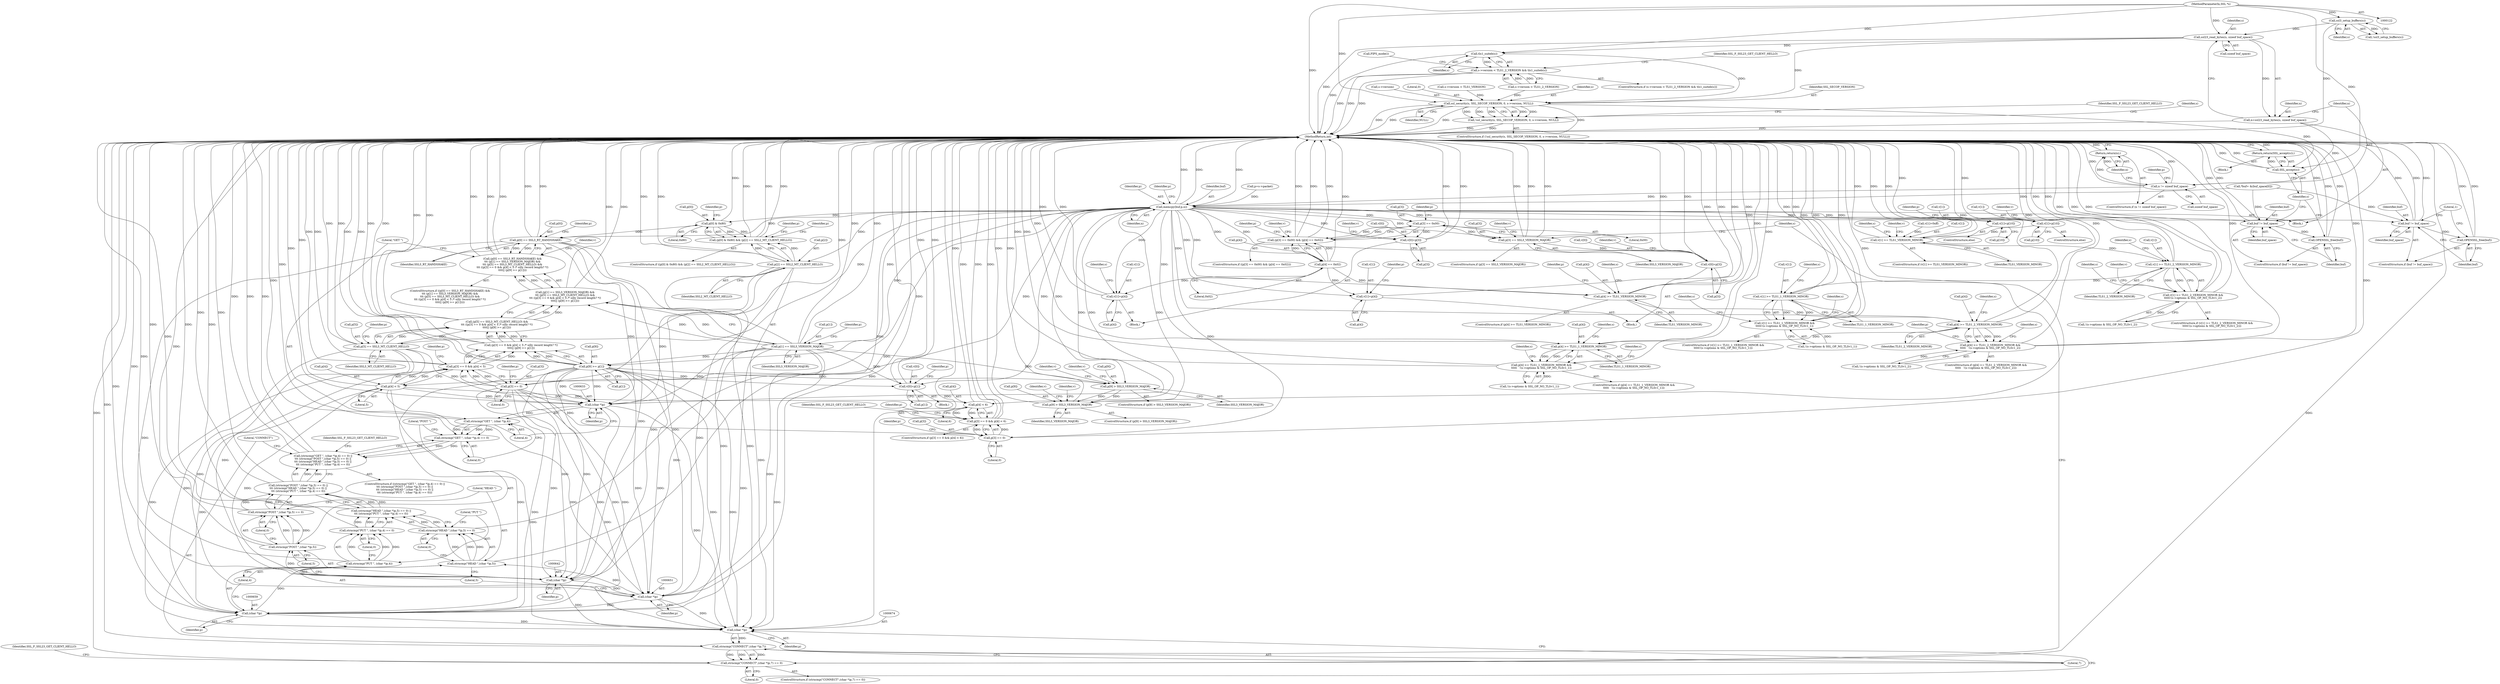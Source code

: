 digraph "0_openssl_280b1f1ad12131defcd986676a8fc9717aaa601b@API" {
"1000174" [label="(Call,ssl23_read_bytes(s, sizeof buf_space))"];
"1000169" [label="(Call,ssl3_setup_buffers(s))"];
"1000123" [label="(MethodParameterIn,SSL *s)"];
"1000172" [label="(Call,n=ssl23_read_bytes(s, sizeof buf_space))"];
"1000179" [label="(Call,n != sizeof buf_space)"];
"1000183" [label="(Return,return(n);)"];
"1000190" [label="(Call,memcpy(buf,p,n))"];
"1000196" [label="(Call,p[0] & 0x80)"];
"1000195" [label="(Call,(p[0] & 0x80) && (p[2] == SSL2_MT_CLIENT_HELLO))"];
"1000405" [label="(Call,p[0] == SSL3_RT_HANDSHAKE)"];
"1000404" [label="(Call,(p[0] == SSL3_RT_HANDSHAKE) &&\n\t\t\t (p[1] == SSL3_VERSION_MAJOR) &&\n\t\t\t (p[5] == SSL3_MT_CLIENT_HELLO) &&\n\t\t\t ((p[3] == 0 && p[4] < 5 /* silly record length? */)\n\t\t\t\t|| (p[9] >= p[1])))"];
"1000632" [label="(Call,(char *)p)"];
"1000630" [label="(Call,strncmp(\"GET \", (char *)p,4))"];
"1000629" [label="(Call,strncmp(\"GET \", (char *)p,4) == 0)"];
"1000628" [label="(Call,(strncmp(\"GET \", (char *)p,4) == 0) ||\n\t\t\t (strncmp(\"POST \",(char *)p,5) == 0) ||\n\t\t\t (strncmp(\"HEAD \",(char *)p,5) == 0) ||\n\t\t\t (strncmp(\"PUT \", (char *)p,4) == 0))"];
"1000641" [label="(Call,(char *)p)"];
"1000639" [label="(Call,strncmp(\"POST \",(char *)p,5))"];
"1000638" [label="(Call,strncmp(\"POST \",(char *)p,5) == 0)"];
"1000637" [label="(Call,(strncmp(\"POST \",(char *)p,5) == 0) ||\n\t\t\t (strncmp(\"HEAD \",(char *)p,5) == 0) ||\n\t\t\t (strncmp(\"PUT \", (char *)p,4) == 0))"];
"1000650" [label="(Call,(char *)p)"];
"1000648" [label="(Call,strncmp(\"HEAD \",(char *)p,5))"];
"1000647" [label="(Call,strncmp(\"HEAD \",(char *)p,5) == 0)"];
"1000646" [label="(Call,(strncmp(\"HEAD \",(char *)p,5) == 0) ||\n\t\t\t (strncmp(\"PUT \", (char *)p,4) == 0))"];
"1000658" [label="(Call,(char *)p)"];
"1000656" [label="(Call,strncmp(\"PUT \", (char *)p,4))"];
"1000655" [label="(Call,strncmp(\"PUT \", (char *)p,4) == 0)"];
"1000673" [label="(Call,(char *)p)"];
"1000671" [label="(Call,strncmp(\"CONNECT\",(char *)p,7))"];
"1000670" [label="(Call,strncmp(\"CONNECT\",(char *)p,7) == 0)"];
"1000201" [label="(Call,p[2] == SSL2_MT_CLIENT_HELLO)"];
"1000209" [label="(Call,p[3] == 0x00)"];
"1000208" [label="(Call,(p[3] == 0x00) && (p[4] == 0x02))"];
"1000220" [label="(Call,v[0]=p[3])"];
"1000246" [label="(Call,p[3] == SSL3_VERSION_MAJOR)"];
"1000252" [label="(Call,v[0]=p[3])"];
"1000214" [label="(Call,p[4] == 0x02)"];
"1000227" [label="(Call,v[1]=p[4])"];
"1000259" [label="(Call,v[1]=p[4])"];
"1000267" [label="(Call,p[4] >= TLS1_VERSION_MINOR)"];
"1000275" [label="(Call,p[4] >= TLS1_2_VERSION_MINOR)"];
"1000274" [label="(Call,p[4] >= TLS1_2_VERSION_MINOR &&\n\t\t\t\t\t   !(s->options & SSL_OP_NO_TLSv1_2))"];
"1000300" [label="(Call,p[4] >= TLS1_1_VERSION_MINOR)"];
"1000299" [label="(Call,p[4] >= TLS1_1_VERSION_MINOR &&\n\t\t\t\t\t   !(s->options & SSL_OP_NO_TLSv1_1))"];
"1000411" [label="(Call,p[1] == SSL3_VERSION_MAJOR)"];
"1000410" [label="(Call,(p[1] == SSL3_VERSION_MAJOR) &&\n\t\t\t (p[5] == SSL3_MT_CLIENT_HELLO) &&\n\t\t\t ((p[3] == 0 && p[4] < 5 /* silly record length? */)\n\t\t\t\t|| (p[9] >= p[1])))"];
"1000434" [label="(Call,p[9] >= p[1])"];
"1000422" [label="(Call,(p[3] == 0 && p[4] < 5 /* silly record length? */)\n\t\t\t\t|| (p[9] >= p[1]))"];
"1000416" [label="(Call,(p[5] == SSL3_MT_CLIENT_HELLO) &&\n\t\t\t ((p[3] == 0 && p[4] < 5 /* silly record length? */)\n\t\t\t\t|| (p[9] >= p[1])))"];
"1000442" [label="(Call,v[0]=p[1])"];
"1000468" [label="(Call,p[9] > SSL3_VERSION_MAJOR)"];
"1000487" [label="(Call,p[9] > SSL3_VERSION_MAJOR)"];
"1000417" [label="(Call,p[5] == SSL3_MT_CLIENT_HELLO)"];
"1000424" [label="(Call,p[3] == 0)"];
"1000423" [label="(Call,p[3] == 0 && p[4] < 5)"];
"1000451" [label="(Call,p[3] == 0)"];
"1000450" [label="(Call,p[3] == 0 && p[4] < 6)"];
"1000429" [label="(Call,p[4] < 5)"];
"1000456" [label="(Call,p[4] < 6)"];
"1000479" [label="(Call,v[1]=p[10])"];
"1000498" [label="(Call,v[1]=p[10])"];
"1000506" [label="(Call,v[1] >= TLS1_VERSION_MINOR)"];
"1000514" [label="(Call,v[1] >= TLS1_2_VERSION_MINOR)"];
"1000513" [label="(Call,v[1] >= TLS1_2_VERSION_MINOR &&\n\t\t\t\t\t!(s->options & SSL_OP_NO_TLSv1_2))"];
"1000537" [label="(Call,v[1] >= TLS1_1_VERSION_MINOR)"];
"1000536" [label="(Call,v[1] >= TLS1_1_VERSION_MINOR &&\n\t\t\t\t\t!(s->options & SSL_OP_NO_TLSv1_1))"];
"1000742" [label="(Call,buf != buf_space)"];
"1000745" [label="(Call,OPENSSL_free(buf))"];
"1000752" [label="(Call,buf != buf_space)"];
"1000755" [label="(Call,OPENSSL_free(buf))"];
"1000690" [label="(Call,tls1_suiteb(s))"];
"1000684" [label="(Call,s->version < TLS1_2_VERSION && tls1_suiteb(s))"];
"1000712" [label="(Call,ssl_security(s, SSL_SECOP_VERSION, 0, s->version, NULL))"];
"1000711" [label="(Call,!ssl_security(s, SSL_SECOP_VERSION, 0, s->version, NULL))"];
"1000748" [label="(Call,SSL_accept(s))"];
"1000747" [label="(Return,return(SSL_accept(s));)"];
"1000680" [label="(Identifier,SSL_F_SSL23_GET_CLIENT_HELLO)"];
"1000632" [label="(Call,(char *)p)"];
"1000443" [label="(Call,v[0])"];
"1000209" [label="(Call,p[3] == 0x00)"];
"1000426" [label="(Identifier,p)"];
"1000658" [label="(Call,(char *)p)"];
"1000486" [label="(ControlStructure,if (p[9] > SSL3_VERSION_MAJOR))"];
"1000436" [label="(Identifier,p)"];
"1000631" [label="(Literal,\"GET \")"];
"1000489" [label="(Identifier,p)"];
"1000123" [label="(MethodParameterIn,SSL *s)"];
"1000453" [label="(Identifier,p)"];
"1000636" [label="(Literal,0)"];
"1000487" [label="(Call,p[9] > SSL3_VERSION_MAJOR)"];
"1000665" [label="(Identifier,SSL_F_SSL23_GET_CLIENT_HELLO)"];
"1000280" [label="(Call,!(s->options & SSL_OP_NO_TLSv1_2))"];
"1000266" [label="(ControlStructure,if (p[4] >= TLS1_VERSION_MINOR))"];
"1000655" [label="(Call,strncmp(\"PUT \", (char *)p,4) == 0)"];
"1000273" [label="(ControlStructure,if (p[4] >= TLS1_2_VERSION_MINOR &&\n\t\t\t\t\t   !(s->options & SSL_OP_NO_TLSv1_2)))"];
"1000741" [label="(ControlStructure,if (buf != buf_space))"];
"1000657" [label="(Literal,\"PUT \")"];
"1000276" [label="(Call,p[4])"];
"1000742" [label="(Call,buf != buf_space)"];
"1000208" [label="(Call,(p[3] == 0x00) && (p[4] == 0x02))"];
"1000494" [label="(Identifier,v)"];
"1000480" [label="(Call,v[1])"];
"1000253" [label="(Call,v[0])"];
"1000191" [label="(Identifier,buf)"];
"1000640" [label="(Literal,\"POST \")"];
"1000656" [label="(Call,strncmp(\"PUT \", (char *)p,4))"];
"1000759" [label="(Literal,1)"];
"1000747" [label="(Return,return(SSL_accept(s));)"];
"1000245" [label="(ControlStructure,if (p[3] == SSL3_VERSION_MAJOR))"];
"1000260" [label="(Call,v[1])"];
"1000562" [label="(Identifier,s)"];
"1000646" [label="(Call,(strncmp(\"HEAD \",(char *)p,5) == 0) ||\n\t\t\t (strncmp(\"PUT \", (char *)p,4) == 0))"];
"1000475" [label="(Identifier,v)"];
"1000647" [label="(Call,strncmp(\"HEAD \",(char *)p,5) == 0)"];
"1000434" [label="(Call,p[9] >= p[1])"];
"1000269" [label="(Identifier,p)"];
"1000197" [label="(Call,p[0])"];
"1000687" [label="(Identifier,s)"];
"1000190" [label="(Call,memcpy(buf,p,n))"];
"1000180" [label="(Identifier,n)"];
"1000275" [label="(Call,p[4] >= TLS1_2_VERSION_MINOR)"];
"1000654" [label="(Literal,0)"];
"1000407" [label="(Identifier,p)"];
"1000195" [label="(Call,(p[0] & 0x80) && (p[2] == SSL2_MT_CLIENT_HELLO))"];
"1000435" [label="(Call,p[9])"];
"1000481" [label="(Identifier,v)"];
"1000743" [label="(Identifier,buf)"];
"1000438" [label="(Call,p[1])"];
"1000545" [label="(Identifier,s)"];
"1000644" [label="(Literal,5)"];
"1000172" [label="(Call,n=ssl23_read_bytes(s, sizeof buf_space))"];
"1000639" [label="(Call,strncmp(\"POST \",(char *)p,5))"];
"1000201" [label="(Call,p[2] == SSL2_MT_CLIENT_HELLO)"];
"1000673" [label="(Call,(char *)p)"];
"1000210" [label="(Call,p[3])"];
"1000415" [label="(Identifier,SSL3_VERSION_MAJOR)"];
"1000460" [label="(Literal,6)"];
"1000685" [label="(Call,s->version < TLS1_2_VERSION)"];
"1000722" [label="(Identifier,SSL_F_SSL23_GET_CLIENT_HELLO)"];
"1000637" [label="(Call,(strncmp(\"POST \",(char *)p,5) == 0) ||\n\t\t\t (strncmp(\"HEAD \",(char *)p,5) == 0) ||\n\t\t\t (strncmp(\"PUT \", (char *)p,4) == 0))"];
"1000246" [label="(Call,p[3] == SSL3_VERSION_MAJOR)"];
"1000178" [label="(ControlStructure,if (n != sizeof buf_space))"];
"1000271" [label="(Identifier,TLS1_VERSION_MINOR)"];
"1000229" [label="(Identifier,v)"];
"1000302" [label="(Identifier,p)"];
"1000186" [label="(Identifier,p)"];
"1000213" [label="(Literal,0x00)"];
"1000458" [label="(Identifier,p)"];
"1000690" [label="(Call,tls1_suiteb(s))"];
"1000196" [label="(Call,p[0] & 0x80)"];
"1000193" [label="(Identifier,n)"];
"1000513" [label="(Call,v[1] >= TLS1_2_VERSION_MINOR &&\n\t\t\t\t\t!(s->options & SSL_OP_NO_TLSv1_2))"];
"1000510" [label="(Identifier,TLS1_VERSION_MINOR)"];
"1000300" [label="(Call,p[4] >= TLS1_1_VERSION_MINOR)"];
"1000711" [label="(Call,!ssl_security(s, SSL_SECOP_VERSION, 0, s->version, NULL))"];
"1000669" [label="(ControlStructure,if (strncmp(\"CONNECT\",(char *)p,7) == 0))"];
"1000456" [label="(Call,p[4] < 6)"];
"1000279" [label="(Identifier,TLS1_2_VERSION_MINOR)"];
"1000449" [label="(ControlStructure,if (p[3] == 0 && p[4] < 6))"];
"1000274" [label="(Call,p[4] >= TLS1_2_VERSION_MINOR &&\n\t\t\t\t\t   !(s->options & SSL_OP_NO_TLSv1_2))"];
"1000261" [label="(Identifier,v)"];
"1000248" [label="(Identifier,p)"];
"1000228" [label="(Call,v[1])"];
"1000645" [label="(Literal,0)"];
"1000421" [label="(Identifier,SSL3_MT_CLIENT_HELLO)"];
"1000455" [label="(Literal,0)"];
"1000451" [label="(Call,p[3] == 0)"];
"1000468" [label="(Call,p[9] > SSL3_VERSION_MAJOR)"];
"1000515" [label="(Call,v[1])"];
"1000699" [label="(Call,FIPS_mode())"];
"1000238" [label="(Identifier,s)"];
"1000215" [label="(Call,p[4])"];
"1000181" [label="(Call,sizeof buf_space)"];
"1000748" [label="(Call,SSL_accept(s))"];
"1000214" [label="(Call,p[4] == 0x02)"];
"1000467" [label="(ControlStructure,if (p[9] > SSL3_VERSION_MAJOR))"];
"1000597" [label="(Identifier,s)"];
"1000170" [label="(Identifier,s)"];
"1000410" [label="(Call,(p[1] == SSL3_VERSION_MAJOR) &&\n\t\t\t (p[5] == SSL3_MT_CLIENT_HELLO) &&\n\t\t\t ((p[3] == 0 && p[4] < 5 /* silly record length? */)\n\t\t\t\t|| (p[9] >= p[1])))"];
"1000298" [label="(ControlStructure,if (p[4] >= TLS1_1_VERSION_MINOR &&\n\t\t\t\t\t   !(s->options & SSL_OP_NO_TLSv1_1)))"];
"1000450" [label="(Call,p[3] == 0 && p[4] < 6)"];
"1000424" [label="(Call,p[3] == 0)"];
"1000749" [label="(Identifier,s)"];
"1000751" [label="(ControlStructure,if (buf != buf_space))"];
"1000694" [label="(Identifier,SSL_F_SSL23_GET_CLIENT_HELLO)"];
"1000752" [label="(Call,buf != buf_space)"];
"1000429" [label="(Call,p[4] < 5)"];
"1000627" [label="(ControlStructure,if ((strncmp(\"GET \", (char *)p,4) == 0) ||\n\t\t\t (strncmp(\"POST \",(char *)p,5) == 0) ||\n\t\t\t (strncmp(\"HEAD \",(char *)p,5) == 0) ||\n\t\t\t (strncmp(\"PUT \", (char *)p,4) == 0)))"];
"1000675" [label="(Identifier,p)"];
"1000418" [label="(Call,p[5])"];
"1000499" [label="(Call,v[1])"];
"1000176" [label="(Call,sizeof buf_space)"];
"1000463" [label="(Identifier,SSL_F_SSL23_GET_CLIENT_HELLO)"];
"1000483" [label="(Call,p[10])"];
"1000661" [label="(Literal,4)"];
"1000428" [label="(Literal,0)"];
"1000728" [label="(Identifier,s)"];
"1000519" [label="(Call,!(s->options & SSL_OP_NO_TLSv1_2))"];
"1000755" [label="(Call,OPENSSL_free(buf))"];
"1000638" [label="(Call,strncmp(\"POST \",(char *)p,5) == 0)"];
"1000417" [label="(Call,p[5] == SSL3_MT_CLIENT_HELLO)"];
"1000194" [label="(ControlStructure,if ((p[0] & 0x80) && (p[2] == SSL2_MT_CLIENT_HELLO)))"];
"1000662" [label="(Literal,0)"];
"1000222" [label="(Identifier,v)"];
"1000251" [label="(Block,)"];
"1000442" [label="(Call,v[0]=p[1])"];
"1000247" [label="(Call,p[3])"];
"1000416" [label="(Call,(p[5] == SSL3_MT_CLIENT_HELLO) &&\n\t\t\t ((p[3] == 0 && p[4] < 5 /* silly record length? */)\n\t\t\t\t|| (p[9] >= p[1])))"];
"1000431" [label="(Identifier,p)"];
"1000412" [label="(Call,p[1])"];
"1000425" [label="(Call,p[3])"];
"1000516" [label="(Identifier,v)"];
"1000218" [label="(Literal,0x02)"];
"1000508" [label="(Identifier,v)"];
"1000479" [label="(Call,v[1]=p[10])"];
"1000502" [label="(Call,p[10])"];
"1000457" [label="(Call,p[4])"];
"1000672" [label="(Literal,\"CONNECT\")"];
"1000277" [label="(Identifier,p)"];
"1000267" [label="(Call,p[4] >= TLS1_VERSION_MINOR)"];
"1000677" [label="(Literal,0)"];
"1000200" [label="(Literal,0x80)"];
"1000211" [label="(Identifier,p)"];
"1000756" [label="(Identifier,buf)"];
"1000653" [label="(Literal,5)"];
"1000514" [label="(Call,v[1] >= TLS1_2_VERSION_MINOR)"];
"1000403" [label="(ControlStructure,if ((p[0] == SSL3_RT_HANDSHAKE) &&\n\t\t\t (p[1] == SSL3_VERSION_MAJOR) &&\n\t\t\t (p[5] == SSL3_MT_CLIENT_HELLO) &&\n\t\t\t ((p[3] == 0 && p[4] < 5 /* silly record length? */)\n\t\t\t\t|| (p[9] >= p[1]))))"];
"1000405" [label="(Call,p[0] == SSL3_RT_HANDSHAKE)"];
"1000314" [label="(Identifier,s)"];
"1000185" [label="(Call,p=s->packet)"];
"1000422" [label="(Call,(p[3] == 0 && p[4] < 5 /* silly record length? */)\n\t\t\t\t|| (p[9] >= p[1]))"];
"1000541" [label="(Identifier,TLS1_1_VERSION_MINOR)"];
"1000168" [label="(Call,!ssl3_setup_buffers(s))"];
"1000652" [label="(Identifier,p)"];
"1000691" [label="(Identifier,s)"];
"1000254" [label="(Identifier,v)"];
"1000683" [label="(ControlStructure,if (s->version < TLS1_2_VERSION && tls1_suiteb(s)))"];
"1000498" [label="(Call,v[1]=p[10])"];
"1000444" [label="(Identifier,v)"];
"1000522" [label="(Identifier,s)"];
"1000719" [label="(Identifier,NULL)"];
"1000202" [label="(Call,p[2])"];
"1000203" [label="(Identifier,p)"];
"1000713" [label="(Identifier,s)"];
"1000192" [label="(Identifier,p)"];
"1000124" [label="(Block,)"];
"1000419" [label="(Identifier,p)"];
"1000216" [label="(Identifier,p)"];
"1000628" [label="(Call,(strncmp(\"GET \", (char *)p,4) == 0) ||\n\t\t\t (strncmp(\"POST \",(char *)p,5) == 0) ||\n\t\t\t (strncmp(\"HEAD \",(char *)p,5) == 0) ||\n\t\t\t (strncmp(\"PUT \", (char *)p,4) == 0))"];
"1000268" [label="(Call,p[4])"];
"1000500" [label="(Identifier,v)"];
"1000714" [label="(Identifier,SSL_SECOP_VERSION)"];
"1000684" [label="(Call,s->version < TLS1_2_VERSION && tls1_suiteb(s))"];
"1000327" [label="(Identifier,s)"];
"1000409" [label="(Identifier,SSL3_RT_HANDSHAKE)"];
"1000512" [label="(ControlStructure,if (v[1] >= TLS1_2_VERSION_MINOR &&\n\t\t\t\t\t!(s->options & SSL_OP_NO_TLSv1_2)))"];
"1000304" [label="(Identifier,TLS1_1_VERSION_MINOR)"];
"1000169" [label="(Call,ssl3_setup_buffers(s))"];
"1000744" [label="(Identifier,buf_space)"];
"1000648" [label="(Call,strncmp(\"HEAD \",(char *)p,5))"];
"1000649" [label="(Literal,\"HEAD \")"];
"1000198" [label="(Identifier,p)"];
"1000259" [label="(Call,v[1]=p[4])"];
"1000630" [label="(Call,strncmp(\"GET \", (char *)p,4))"];
"1000671" [label="(Call,strncmp(\"CONNECT\",(char *)p,7))"];
"1000716" [label="(Call,s->version)"];
"1000173" [label="(Identifier,n)"];
"1000712" [label="(Call,ssl_security(s, SSL_SECOP_VERSION, 0, s->version, NULL))"];
"1000231" [label="(Call,p[4])"];
"1000283" [label="(Identifier,s)"];
"1000446" [label="(Call,p[1])"];
"1000472" [label="(Identifier,SSL3_VERSION_MAJOR)"];
"1000175" [label="(Identifier,s)"];
"1000538" [label="(Call,v[1])"];
"1000635" [label="(Literal,4)"];
"1000301" [label="(Call,p[4])"];
"1000183" [label="(Return,return(n);)"];
"1000406" [label="(Call,p[0])"];
"1000157" [label="(Block,)"];
"1000263" [label="(Call,p[4])"];
"1000433" [label="(Literal,5)"];
"1000224" [label="(Call,p[3])"];
"1000221" [label="(Call,v[0])"];
"1000506" [label="(Call,v[1] >= TLS1_VERSION_MINOR)"];
"1000127" [label="(Call,*buf= &(buf_space[0]))"];
"1000220" [label="(Call,v[0]=p[3])"];
"1000469" [label="(Call,p[9])"];
"1000492" [label="(Call,v[1]=0xff)"];
"1000505" [label="(ControlStructure,if (v[1] >= TLS1_VERSION_MINOR))"];
"1000542" [label="(Call,!(s->options & SSL_OP_NO_TLSv1_1))"];
"1000256" [label="(Call,p[3])"];
"1000535" [label="(ControlStructure,if (v[1] >= TLS1_1_VERSION_MINOR &&\n\t\t\t\t\t!(s->options & SSL_OP_NO_TLSv1_1)))"];
"1000670" [label="(Call,strncmp(\"CONNECT\",(char *)p,7) == 0)"];
"1000299" [label="(Call,p[4] >= TLS1_1_VERSION_MINOR &&\n\t\t\t\t\t   !(s->options & SSL_OP_NO_TLSv1_1))"];
"1000528" [label="(Identifier,s)"];
"1000413" [label="(Identifier,p)"];
"1000676" [label="(Literal,7)"];
"1000754" [label="(Identifier,buf_space)"];
"1000715" [label="(Literal,0)"];
"1000411" [label="(Call,p[1] == SSL3_VERSION_MAJOR)"];
"1000629" [label="(Call,strncmp(\"GET \", (char *)p,4) == 0)"];
"1000441" [label="(Block,)"];
"1000537" [label="(Call,v[1] >= TLS1_1_VERSION_MINOR)"];
"1000760" [label="(MethodReturn,int)"];
"1000404" [label="(Call,(p[0] == SSL3_RT_HANDSHAKE) &&\n\t\t\t (p[1] == SSL3_VERSION_MAJOR) &&\n\t\t\t (p[5] == SSL3_MT_CLIENT_HELLO) &&\n\t\t\t ((p[3] == 0 && p[4] < 5 /* silly record length? */)\n\t\t\t\t|| (p[9] >= p[1])))"];
"1000641" [label="(Call,(char *)p)"];
"1000423" [label="(Call,p[3] == 0 && p[4] < 5)"];
"1000491" [label="(Identifier,SSL3_VERSION_MAJOR)"];
"1000205" [label="(Identifier,SSL2_MT_CLIENT_HELLO)"];
"1000377" [label="(Identifier,s)"];
"1000518" [label="(Identifier,TLS1_2_VERSION_MINOR)"];
"1000536" [label="(Call,v[1] >= TLS1_1_VERSION_MINOR &&\n\t\t\t\t\t!(s->options & SSL_OP_NO_TLSv1_1))"];
"1000551" [label="(Identifier,s)"];
"1000650" [label="(Call,(char *)p)"];
"1000179" [label="(Call,n != sizeof buf_space)"];
"1000174" [label="(Call,ssl23_read_bytes(s, sizeof buf_space))"];
"1000289" [label="(Identifier,s)"];
"1000470" [label="(Identifier,p)"];
"1000488" [label="(Call,p[9])"];
"1000643" [label="(Identifier,p)"];
"1000497" [label="(ControlStructure,else)"];
"1000700" [label="(Call,s->version < TLS1_VERSION)"];
"1000184" [label="(Identifier,n)"];
"1000207" [label="(ControlStructure,if ((p[3] == 0x00) && (p[4] == 0x02)))"];
"1000227" [label="(Call,v[1]=p[4])"];
"1000452" [label="(Call,p[3])"];
"1000634" [label="(Identifier,p)"];
"1000219" [label="(Block,)"];
"1000746" [label="(Identifier,buf)"];
"1000710" [label="(ControlStructure,if (!ssl_security(s, SSL_SECOP_VERSION, 0, s->version, NULL)))"];
"1000478" [label="(ControlStructure,else)"];
"1000753" [label="(Identifier,buf)"];
"1000507" [label="(Call,v[1])"];
"1000745" [label="(Call,OPENSSL_free(buf))"];
"1000250" [label="(Identifier,SSL3_VERSION_MAJOR)"];
"1000305" [label="(Call,!(s->options & SSL_OP_NO_TLSv1_1))"];
"1000430" [label="(Call,p[4])"];
"1000660" [label="(Identifier,p)"];
"1000539" [label="(Identifier,v)"];
"1000308" [label="(Identifier,s)"];
"1000252" [label="(Call,v[0]=p[3])"];
"1000174" -> "1000172"  [label="AST: "];
"1000174" -> "1000176"  [label="CFG: "];
"1000175" -> "1000174"  [label="AST: "];
"1000176" -> "1000174"  [label="AST: "];
"1000172" -> "1000174"  [label="CFG: "];
"1000174" -> "1000760"  [label="DDG: "];
"1000174" -> "1000172"  [label="DDG: "];
"1000169" -> "1000174"  [label="DDG: "];
"1000123" -> "1000174"  [label="DDG: "];
"1000174" -> "1000690"  [label="DDG: "];
"1000174" -> "1000712"  [label="DDG: "];
"1000169" -> "1000168"  [label="AST: "];
"1000169" -> "1000170"  [label="CFG: "];
"1000170" -> "1000169"  [label="AST: "];
"1000168" -> "1000169"  [label="CFG: "];
"1000169" -> "1000760"  [label="DDG: "];
"1000169" -> "1000168"  [label="DDG: "];
"1000123" -> "1000169"  [label="DDG: "];
"1000123" -> "1000122"  [label="AST: "];
"1000123" -> "1000760"  [label="DDG: "];
"1000123" -> "1000690"  [label="DDG: "];
"1000123" -> "1000712"  [label="DDG: "];
"1000123" -> "1000748"  [label="DDG: "];
"1000172" -> "1000157"  [label="AST: "];
"1000173" -> "1000172"  [label="AST: "];
"1000180" -> "1000172"  [label="CFG: "];
"1000172" -> "1000760"  [label="DDG: "];
"1000172" -> "1000179"  [label="DDG: "];
"1000179" -> "1000178"  [label="AST: "];
"1000179" -> "1000181"  [label="CFG: "];
"1000180" -> "1000179"  [label="AST: "];
"1000181" -> "1000179"  [label="AST: "];
"1000184" -> "1000179"  [label="CFG: "];
"1000186" -> "1000179"  [label="CFG: "];
"1000179" -> "1000760"  [label="DDG: "];
"1000179" -> "1000760"  [label="DDG: "];
"1000179" -> "1000183"  [label="DDG: "];
"1000179" -> "1000190"  [label="DDG: "];
"1000183" -> "1000178"  [label="AST: "];
"1000183" -> "1000184"  [label="CFG: "];
"1000184" -> "1000183"  [label="AST: "];
"1000760" -> "1000183"  [label="CFG: "];
"1000183" -> "1000760"  [label="DDG: "];
"1000184" -> "1000183"  [label="DDG: "];
"1000190" -> "1000157"  [label="AST: "];
"1000190" -> "1000193"  [label="CFG: "];
"1000191" -> "1000190"  [label="AST: "];
"1000192" -> "1000190"  [label="AST: "];
"1000193" -> "1000190"  [label="AST: "];
"1000198" -> "1000190"  [label="CFG: "];
"1000190" -> "1000760"  [label="DDG: "];
"1000190" -> "1000760"  [label="DDG: "];
"1000190" -> "1000760"  [label="DDG: "];
"1000127" -> "1000190"  [label="DDG: "];
"1000185" -> "1000190"  [label="DDG: "];
"1000190" -> "1000196"  [label="DDG: "];
"1000190" -> "1000201"  [label="DDG: "];
"1000190" -> "1000209"  [label="DDG: "];
"1000190" -> "1000214"  [label="DDG: "];
"1000190" -> "1000220"  [label="DDG: "];
"1000190" -> "1000227"  [label="DDG: "];
"1000190" -> "1000246"  [label="DDG: "];
"1000190" -> "1000252"  [label="DDG: "];
"1000190" -> "1000259"  [label="DDG: "];
"1000190" -> "1000267"  [label="DDG: "];
"1000190" -> "1000275"  [label="DDG: "];
"1000190" -> "1000300"  [label="DDG: "];
"1000190" -> "1000405"  [label="DDG: "];
"1000190" -> "1000411"  [label="DDG: "];
"1000190" -> "1000417"  [label="DDG: "];
"1000190" -> "1000424"  [label="DDG: "];
"1000190" -> "1000429"  [label="DDG: "];
"1000190" -> "1000434"  [label="DDG: "];
"1000190" -> "1000442"  [label="DDG: "];
"1000190" -> "1000451"  [label="DDG: "];
"1000190" -> "1000456"  [label="DDG: "];
"1000190" -> "1000468"  [label="DDG: "];
"1000190" -> "1000479"  [label="DDG: "];
"1000190" -> "1000487"  [label="DDG: "];
"1000190" -> "1000498"  [label="DDG: "];
"1000190" -> "1000632"  [label="DDG: "];
"1000190" -> "1000742"  [label="DDG: "];
"1000190" -> "1000752"  [label="DDG: "];
"1000196" -> "1000195"  [label="AST: "];
"1000196" -> "1000200"  [label="CFG: "];
"1000197" -> "1000196"  [label="AST: "];
"1000200" -> "1000196"  [label="AST: "];
"1000203" -> "1000196"  [label="CFG: "];
"1000195" -> "1000196"  [label="CFG: "];
"1000196" -> "1000760"  [label="DDG: "];
"1000196" -> "1000195"  [label="DDG: "];
"1000196" -> "1000195"  [label="DDG: "];
"1000196" -> "1000405"  [label="DDG: "];
"1000195" -> "1000194"  [label="AST: "];
"1000195" -> "1000201"  [label="CFG: "];
"1000201" -> "1000195"  [label="AST: "];
"1000211" -> "1000195"  [label="CFG: "];
"1000407" -> "1000195"  [label="CFG: "];
"1000195" -> "1000760"  [label="DDG: "];
"1000195" -> "1000760"  [label="DDG: "];
"1000195" -> "1000760"  [label="DDG: "];
"1000201" -> "1000195"  [label="DDG: "];
"1000201" -> "1000195"  [label="DDG: "];
"1000405" -> "1000404"  [label="AST: "];
"1000405" -> "1000409"  [label="CFG: "];
"1000406" -> "1000405"  [label="AST: "];
"1000409" -> "1000405"  [label="AST: "];
"1000413" -> "1000405"  [label="CFG: "];
"1000404" -> "1000405"  [label="CFG: "];
"1000405" -> "1000760"  [label="DDG: "];
"1000405" -> "1000760"  [label="DDG: "];
"1000405" -> "1000404"  [label="DDG: "];
"1000405" -> "1000404"  [label="DDG: "];
"1000405" -> "1000632"  [label="DDG: "];
"1000405" -> "1000641"  [label="DDG: "];
"1000405" -> "1000650"  [label="DDG: "];
"1000405" -> "1000658"  [label="DDG: "];
"1000405" -> "1000673"  [label="DDG: "];
"1000404" -> "1000403"  [label="AST: "];
"1000404" -> "1000410"  [label="CFG: "];
"1000410" -> "1000404"  [label="AST: "];
"1000444" -> "1000404"  [label="CFG: "];
"1000631" -> "1000404"  [label="CFG: "];
"1000404" -> "1000760"  [label="DDG: "];
"1000404" -> "1000760"  [label="DDG: "];
"1000404" -> "1000760"  [label="DDG: "];
"1000410" -> "1000404"  [label="DDG: "];
"1000410" -> "1000404"  [label="DDG: "];
"1000632" -> "1000630"  [label="AST: "];
"1000632" -> "1000634"  [label="CFG: "];
"1000633" -> "1000632"  [label="AST: "];
"1000634" -> "1000632"  [label="AST: "];
"1000635" -> "1000632"  [label="CFG: "];
"1000632" -> "1000760"  [label="DDG: "];
"1000632" -> "1000630"  [label="DDG: "];
"1000411" -> "1000632"  [label="DDG: "];
"1000434" -> "1000632"  [label="DDG: "];
"1000434" -> "1000632"  [label="DDG: "];
"1000424" -> "1000632"  [label="DDG: "];
"1000417" -> "1000632"  [label="DDG: "];
"1000429" -> "1000632"  [label="DDG: "];
"1000201" -> "1000632"  [label="DDG: "];
"1000632" -> "1000641"  [label="DDG: "];
"1000632" -> "1000673"  [label="DDG: "];
"1000630" -> "1000629"  [label="AST: "];
"1000630" -> "1000635"  [label="CFG: "];
"1000631" -> "1000630"  [label="AST: "];
"1000635" -> "1000630"  [label="AST: "];
"1000636" -> "1000630"  [label="CFG: "];
"1000630" -> "1000760"  [label="DDG: "];
"1000630" -> "1000629"  [label="DDG: "];
"1000630" -> "1000629"  [label="DDG: "];
"1000630" -> "1000629"  [label="DDG: "];
"1000629" -> "1000628"  [label="AST: "];
"1000629" -> "1000636"  [label="CFG: "];
"1000636" -> "1000629"  [label="AST: "];
"1000640" -> "1000629"  [label="CFG: "];
"1000628" -> "1000629"  [label="CFG: "];
"1000629" -> "1000760"  [label="DDG: "];
"1000629" -> "1000628"  [label="DDG: "];
"1000629" -> "1000628"  [label="DDG: "];
"1000628" -> "1000627"  [label="AST: "];
"1000628" -> "1000637"  [label="CFG: "];
"1000637" -> "1000628"  [label="AST: "];
"1000665" -> "1000628"  [label="CFG: "];
"1000672" -> "1000628"  [label="CFG: "];
"1000628" -> "1000760"  [label="DDG: "];
"1000628" -> "1000760"  [label="DDG: "];
"1000628" -> "1000760"  [label="DDG: "];
"1000637" -> "1000628"  [label="DDG: "];
"1000637" -> "1000628"  [label="DDG: "];
"1000641" -> "1000639"  [label="AST: "];
"1000641" -> "1000643"  [label="CFG: "];
"1000642" -> "1000641"  [label="AST: "];
"1000643" -> "1000641"  [label="AST: "];
"1000644" -> "1000641"  [label="CFG: "];
"1000641" -> "1000760"  [label="DDG: "];
"1000641" -> "1000639"  [label="DDG: "];
"1000411" -> "1000641"  [label="DDG: "];
"1000434" -> "1000641"  [label="DDG: "];
"1000434" -> "1000641"  [label="DDG: "];
"1000424" -> "1000641"  [label="DDG: "];
"1000417" -> "1000641"  [label="DDG: "];
"1000429" -> "1000641"  [label="DDG: "];
"1000201" -> "1000641"  [label="DDG: "];
"1000641" -> "1000650"  [label="DDG: "];
"1000641" -> "1000673"  [label="DDG: "];
"1000639" -> "1000638"  [label="AST: "];
"1000639" -> "1000644"  [label="CFG: "];
"1000640" -> "1000639"  [label="AST: "];
"1000644" -> "1000639"  [label="AST: "];
"1000645" -> "1000639"  [label="CFG: "];
"1000639" -> "1000760"  [label="DDG: "];
"1000639" -> "1000638"  [label="DDG: "];
"1000639" -> "1000638"  [label="DDG: "];
"1000639" -> "1000638"  [label="DDG: "];
"1000638" -> "1000637"  [label="AST: "];
"1000638" -> "1000645"  [label="CFG: "];
"1000645" -> "1000638"  [label="AST: "];
"1000649" -> "1000638"  [label="CFG: "];
"1000637" -> "1000638"  [label="CFG: "];
"1000638" -> "1000760"  [label="DDG: "];
"1000638" -> "1000637"  [label="DDG: "];
"1000638" -> "1000637"  [label="DDG: "];
"1000637" -> "1000646"  [label="CFG: "];
"1000646" -> "1000637"  [label="AST: "];
"1000637" -> "1000760"  [label="DDG: "];
"1000637" -> "1000760"  [label="DDG: "];
"1000646" -> "1000637"  [label="DDG: "];
"1000646" -> "1000637"  [label="DDG: "];
"1000650" -> "1000648"  [label="AST: "];
"1000650" -> "1000652"  [label="CFG: "];
"1000651" -> "1000650"  [label="AST: "];
"1000652" -> "1000650"  [label="AST: "];
"1000653" -> "1000650"  [label="CFG: "];
"1000650" -> "1000760"  [label="DDG: "];
"1000650" -> "1000648"  [label="DDG: "];
"1000411" -> "1000650"  [label="DDG: "];
"1000434" -> "1000650"  [label="DDG: "];
"1000434" -> "1000650"  [label="DDG: "];
"1000424" -> "1000650"  [label="DDG: "];
"1000417" -> "1000650"  [label="DDG: "];
"1000429" -> "1000650"  [label="DDG: "];
"1000201" -> "1000650"  [label="DDG: "];
"1000650" -> "1000658"  [label="DDG: "];
"1000650" -> "1000673"  [label="DDG: "];
"1000648" -> "1000647"  [label="AST: "];
"1000648" -> "1000653"  [label="CFG: "];
"1000649" -> "1000648"  [label="AST: "];
"1000653" -> "1000648"  [label="AST: "];
"1000654" -> "1000648"  [label="CFG: "];
"1000648" -> "1000760"  [label="DDG: "];
"1000648" -> "1000647"  [label="DDG: "];
"1000648" -> "1000647"  [label="DDG: "];
"1000648" -> "1000647"  [label="DDG: "];
"1000647" -> "1000646"  [label="AST: "];
"1000647" -> "1000654"  [label="CFG: "];
"1000654" -> "1000647"  [label="AST: "];
"1000657" -> "1000647"  [label="CFG: "];
"1000646" -> "1000647"  [label="CFG: "];
"1000647" -> "1000760"  [label="DDG: "];
"1000647" -> "1000646"  [label="DDG: "];
"1000647" -> "1000646"  [label="DDG: "];
"1000646" -> "1000655"  [label="CFG: "];
"1000655" -> "1000646"  [label="AST: "];
"1000646" -> "1000760"  [label="DDG: "];
"1000646" -> "1000760"  [label="DDG: "];
"1000655" -> "1000646"  [label="DDG: "];
"1000655" -> "1000646"  [label="DDG: "];
"1000658" -> "1000656"  [label="AST: "];
"1000658" -> "1000660"  [label="CFG: "];
"1000659" -> "1000658"  [label="AST: "];
"1000660" -> "1000658"  [label="AST: "];
"1000661" -> "1000658"  [label="CFG: "];
"1000658" -> "1000760"  [label="DDG: "];
"1000658" -> "1000656"  [label="DDG: "];
"1000411" -> "1000658"  [label="DDG: "];
"1000424" -> "1000658"  [label="DDG: "];
"1000417" -> "1000658"  [label="DDG: "];
"1000434" -> "1000658"  [label="DDG: "];
"1000434" -> "1000658"  [label="DDG: "];
"1000429" -> "1000658"  [label="DDG: "];
"1000201" -> "1000658"  [label="DDG: "];
"1000658" -> "1000673"  [label="DDG: "];
"1000656" -> "1000655"  [label="AST: "];
"1000656" -> "1000661"  [label="CFG: "];
"1000657" -> "1000656"  [label="AST: "];
"1000661" -> "1000656"  [label="AST: "];
"1000662" -> "1000656"  [label="CFG: "];
"1000656" -> "1000760"  [label="DDG: "];
"1000656" -> "1000655"  [label="DDG: "];
"1000656" -> "1000655"  [label="DDG: "];
"1000656" -> "1000655"  [label="DDG: "];
"1000655" -> "1000662"  [label="CFG: "];
"1000662" -> "1000655"  [label="AST: "];
"1000655" -> "1000760"  [label="DDG: "];
"1000673" -> "1000671"  [label="AST: "];
"1000673" -> "1000675"  [label="CFG: "];
"1000674" -> "1000673"  [label="AST: "];
"1000675" -> "1000673"  [label="AST: "];
"1000676" -> "1000673"  [label="CFG: "];
"1000673" -> "1000760"  [label="DDG: "];
"1000673" -> "1000671"  [label="DDG: "];
"1000411" -> "1000673"  [label="DDG: "];
"1000424" -> "1000673"  [label="DDG: "];
"1000417" -> "1000673"  [label="DDG: "];
"1000434" -> "1000673"  [label="DDG: "];
"1000434" -> "1000673"  [label="DDG: "];
"1000429" -> "1000673"  [label="DDG: "];
"1000201" -> "1000673"  [label="DDG: "];
"1000671" -> "1000670"  [label="AST: "];
"1000671" -> "1000676"  [label="CFG: "];
"1000672" -> "1000671"  [label="AST: "];
"1000676" -> "1000671"  [label="AST: "];
"1000677" -> "1000671"  [label="CFG: "];
"1000671" -> "1000760"  [label="DDG: "];
"1000671" -> "1000670"  [label="DDG: "];
"1000671" -> "1000670"  [label="DDG: "];
"1000671" -> "1000670"  [label="DDG: "];
"1000670" -> "1000669"  [label="AST: "];
"1000670" -> "1000677"  [label="CFG: "];
"1000677" -> "1000670"  [label="AST: "];
"1000680" -> "1000670"  [label="CFG: "];
"1000687" -> "1000670"  [label="CFG: "];
"1000670" -> "1000760"  [label="DDG: "];
"1000670" -> "1000760"  [label="DDG: "];
"1000201" -> "1000205"  [label="CFG: "];
"1000202" -> "1000201"  [label="AST: "];
"1000205" -> "1000201"  [label="AST: "];
"1000201" -> "1000760"  [label="DDG: "];
"1000201" -> "1000760"  [label="DDG: "];
"1000209" -> "1000208"  [label="AST: "];
"1000209" -> "1000213"  [label="CFG: "];
"1000210" -> "1000209"  [label="AST: "];
"1000213" -> "1000209"  [label="AST: "];
"1000216" -> "1000209"  [label="CFG: "];
"1000208" -> "1000209"  [label="CFG: "];
"1000209" -> "1000208"  [label="DDG: "];
"1000209" -> "1000208"  [label="DDG: "];
"1000209" -> "1000220"  [label="DDG: "];
"1000209" -> "1000246"  [label="DDG: "];
"1000208" -> "1000207"  [label="AST: "];
"1000208" -> "1000214"  [label="CFG: "];
"1000214" -> "1000208"  [label="AST: "];
"1000222" -> "1000208"  [label="CFG: "];
"1000248" -> "1000208"  [label="CFG: "];
"1000208" -> "1000760"  [label="DDG: "];
"1000208" -> "1000760"  [label="DDG: "];
"1000208" -> "1000760"  [label="DDG: "];
"1000214" -> "1000208"  [label="DDG: "];
"1000214" -> "1000208"  [label="DDG: "];
"1000220" -> "1000219"  [label="AST: "];
"1000220" -> "1000224"  [label="CFG: "];
"1000221" -> "1000220"  [label="AST: "];
"1000224" -> "1000220"  [label="AST: "];
"1000229" -> "1000220"  [label="CFG: "];
"1000220" -> "1000760"  [label="DDG: "];
"1000220" -> "1000760"  [label="DDG: "];
"1000246" -> "1000245"  [label="AST: "];
"1000246" -> "1000250"  [label="CFG: "];
"1000247" -> "1000246"  [label="AST: "];
"1000250" -> "1000246"  [label="AST: "];
"1000254" -> "1000246"  [label="CFG: "];
"1000687" -> "1000246"  [label="CFG: "];
"1000246" -> "1000760"  [label="DDG: "];
"1000246" -> "1000760"  [label="DDG: "];
"1000246" -> "1000760"  [label="DDG: "];
"1000246" -> "1000252"  [label="DDG: "];
"1000252" -> "1000251"  [label="AST: "];
"1000252" -> "1000256"  [label="CFG: "];
"1000253" -> "1000252"  [label="AST: "];
"1000256" -> "1000252"  [label="AST: "];
"1000261" -> "1000252"  [label="CFG: "];
"1000252" -> "1000760"  [label="DDG: "];
"1000252" -> "1000760"  [label="DDG: "];
"1000214" -> "1000218"  [label="CFG: "];
"1000215" -> "1000214"  [label="AST: "];
"1000218" -> "1000214"  [label="AST: "];
"1000214" -> "1000760"  [label="DDG: "];
"1000214" -> "1000227"  [label="DDG: "];
"1000214" -> "1000259"  [label="DDG: "];
"1000214" -> "1000267"  [label="DDG: "];
"1000227" -> "1000219"  [label="AST: "];
"1000227" -> "1000231"  [label="CFG: "];
"1000228" -> "1000227"  [label="AST: "];
"1000231" -> "1000227"  [label="AST: "];
"1000238" -> "1000227"  [label="CFG: "];
"1000227" -> "1000760"  [label="DDG: "];
"1000227" -> "1000760"  [label="DDG: "];
"1000259" -> "1000251"  [label="AST: "];
"1000259" -> "1000263"  [label="CFG: "];
"1000260" -> "1000259"  [label="AST: "];
"1000263" -> "1000259"  [label="AST: "];
"1000269" -> "1000259"  [label="CFG: "];
"1000259" -> "1000760"  [label="DDG: "];
"1000267" -> "1000266"  [label="AST: "];
"1000267" -> "1000271"  [label="CFG: "];
"1000268" -> "1000267"  [label="AST: "];
"1000271" -> "1000267"  [label="AST: "];
"1000277" -> "1000267"  [label="CFG: "];
"1000377" -> "1000267"  [label="CFG: "];
"1000267" -> "1000760"  [label="DDG: "];
"1000267" -> "1000760"  [label="DDG: "];
"1000267" -> "1000760"  [label="DDG: "];
"1000267" -> "1000275"  [label="DDG: "];
"1000275" -> "1000274"  [label="AST: "];
"1000275" -> "1000279"  [label="CFG: "];
"1000276" -> "1000275"  [label="AST: "];
"1000279" -> "1000275"  [label="AST: "];
"1000283" -> "1000275"  [label="CFG: "];
"1000274" -> "1000275"  [label="CFG: "];
"1000275" -> "1000760"  [label="DDG: "];
"1000275" -> "1000760"  [label="DDG: "];
"1000275" -> "1000274"  [label="DDG: "];
"1000275" -> "1000274"  [label="DDG: "];
"1000275" -> "1000300"  [label="DDG: "];
"1000274" -> "1000273"  [label="AST: "];
"1000274" -> "1000280"  [label="CFG: "];
"1000280" -> "1000274"  [label="AST: "];
"1000289" -> "1000274"  [label="CFG: "];
"1000302" -> "1000274"  [label="CFG: "];
"1000274" -> "1000760"  [label="DDG: "];
"1000274" -> "1000760"  [label="DDG: "];
"1000274" -> "1000760"  [label="DDG: "];
"1000280" -> "1000274"  [label="DDG: "];
"1000300" -> "1000299"  [label="AST: "];
"1000300" -> "1000304"  [label="CFG: "];
"1000301" -> "1000300"  [label="AST: "];
"1000304" -> "1000300"  [label="AST: "];
"1000308" -> "1000300"  [label="CFG: "];
"1000299" -> "1000300"  [label="CFG: "];
"1000300" -> "1000760"  [label="DDG: "];
"1000300" -> "1000760"  [label="DDG: "];
"1000300" -> "1000299"  [label="DDG: "];
"1000300" -> "1000299"  [label="DDG: "];
"1000299" -> "1000298"  [label="AST: "];
"1000299" -> "1000305"  [label="CFG: "];
"1000305" -> "1000299"  [label="AST: "];
"1000314" -> "1000299"  [label="CFG: "];
"1000327" -> "1000299"  [label="CFG: "];
"1000299" -> "1000760"  [label="DDG: "];
"1000299" -> "1000760"  [label="DDG: "];
"1000299" -> "1000760"  [label="DDG: "];
"1000305" -> "1000299"  [label="DDG: "];
"1000411" -> "1000410"  [label="AST: "];
"1000411" -> "1000415"  [label="CFG: "];
"1000412" -> "1000411"  [label="AST: "];
"1000415" -> "1000411"  [label="AST: "];
"1000419" -> "1000411"  [label="CFG: "];
"1000410" -> "1000411"  [label="CFG: "];
"1000411" -> "1000760"  [label="DDG: "];
"1000411" -> "1000760"  [label="DDG: "];
"1000411" -> "1000410"  [label="DDG: "];
"1000411" -> "1000410"  [label="DDG: "];
"1000411" -> "1000434"  [label="DDG: "];
"1000411" -> "1000442"  [label="DDG: "];
"1000411" -> "1000468"  [label="DDG: "];
"1000410" -> "1000416"  [label="CFG: "];
"1000416" -> "1000410"  [label="AST: "];
"1000410" -> "1000760"  [label="DDG: "];
"1000410" -> "1000760"  [label="DDG: "];
"1000416" -> "1000410"  [label="DDG: "];
"1000416" -> "1000410"  [label="DDG: "];
"1000434" -> "1000422"  [label="AST: "];
"1000434" -> "1000438"  [label="CFG: "];
"1000435" -> "1000434"  [label="AST: "];
"1000438" -> "1000434"  [label="AST: "];
"1000422" -> "1000434"  [label="CFG: "];
"1000434" -> "1000760"  [label="DDG: "];
"1000434" -> "1000760"  [label="DDG: "];
"1000434" -> "1000422"  [label="DDG: "];
"1000434" -> "1000422"  [label="DDG: "];
"1000434" -> "1000442"  [label="DDG: "];
"1000434" -> "1000468"  [label="DDG: "];
"1000422" -> "1000416"  [label="AST: "];
"1000422" -> "1000423"  [label="CFG: "];
"1000423" -> "1000422"  [label="AST: "];
"1000416" -> "1000422"  [label="CFG: "];
"1000422" -> "1000760"  [label="DDG: "];
"1000422" -> "1000760"  [label="DDG: "];
"1000422" -> "1000416"  [label="DDG: "];
"1000422" -> "1000416"  [label="DDG: "];
"1000423" -> "1000422"  [label="DDG: "];
"1000423" -> "1000422"  [label="DDG: "];
"1000416" -> "1000417"  [label="CFG: "];
"1000417" -> "1000416"  [label="AST: "];
"1000416" -> "1000760"  [label="DDG: "];
"1000416" -> "1000760"  [label="DDG: "];
"1000417" -> "1000416"  [label="DDG: "];
"1000417" -> "1000416"  [label="DDG: "];
"1000442" -> "1000441"  [label="AST: "];
"1000442" -> "1000446"  [label="CFG: "];
"1000443" -> "1000442"  [label="AST: "];
"1000446" -> "1000442"  [label="AST: "];
"1000453" -> "1000442"  [label="CFG: "];
"1000442" -> "1000760"  [label="DDG: "];
"1000442" -> "1000760"  [label="DDG: "];
"1000468" -> "1000467"  [label="AST: "];
"1000468" -> "1000472"  [label="CFG: "];
"1000469" -> "1000468"  [label="AST: "];
"1000472" -> "1000468"  [label="AST: "];
"1000475" -> "1000468"  [label="CFG: "];
"1000481" -> "1000468"  [label="CFG: "];
"1000468" -> "1000487"  [label="DDG: "];
"1000468" -> "1000487"  [label="DDG: "];
"1000487" -> "1000486"  [label="AST: "];
"1000487" -> "1000491"  [label="CFG: "];
"1000488" -> "1000487"  [label="AST: "];
"1000491" -> "1000487"  [label="AST: "];
"1000494" -> "1000487"  [label="CFG: "];
"1000500" -> "1000487"  [label="CFG: "];
"1000487" -> "1000760"  [label="DDG: "];
"1000487" -> "1000760"  [label="DDG: "];
"1000487" -> "1000760"  [label="DDG: "];
"1000417" -> "1000421"  [label="CFG: "];
"1000418" -> "1000417"  [label="AST: "];
"1000421" -> "1000417"  [label="AST: "];
"1000426" -> "1000417"  [label="CFG: "];
"1000417" -> "1000760"  [label="DDG: "];
"1000417" -> "1000760"  [label="DDG: "];
"1000424" -> "1000423"  [label="AST: "];
"1000424" -> "1000428"  [label="CFG: "];
"1000425" -> "1000424"  [label="AST: "];
"1000428" -> "1000424"  [label="AST: "];
"1000431" -> "1000424"  [label="CFG: "];
"1000423" -> "1000424"  [label="CFG: "];
"1000424" -> "1000760"  [label="DDG: "];
"1000424" -> "1000423"  [label="DDG: "];
"1000424" -> "1000423"  [label="DDG: "];
"1000424" -> "1000451"  [label="DDG: "];
"1000423" -> "1000429"  [label="CFG: "];
"1000429" -> "1000423"  [label="AST: "];
"1000436" -> "1000423"  [label="CFG: "];
"1000423" -> "1000760"  [label="DDG: "];
"1000423" -> "1000760"  [label="DDG: "];
"1000429" -> "1000423"  [label="DDG: "];
"1000429" -> "1000423"  [label="DDG: "];
"1000451" -> "1000450"  [label="AST: "];
"1000451" -> "1000455"  [label="CFG: "];
"1000452" -> "1000451"  [label="AST: "];
"1000455" -> "1000451"  [label="AST: "];
"1000458" -> "1000451"  [label="CFG: "];
"1000450" -> "1000451"  [label="CFG: "];
"1000451" -> "1000760"  [label="DDG: "];
"1000451" -> "1000450"  [label="DDG: "];
"1000451" -> "1000450"  [label="DDG: "];
"1000450" -> "1000449"  [label="AST: "];
"1000450" -> "1000456"  [label="CFG: "];
"1000456" -> "1000450"  [label="AST: "];
"1000463" -> "1000450"  [label="CFG: "];
"1000470" -> "1000450"  [label="CFG: "];
"1000450" -> "1000760"  [label="DDG: "];
"1000450" -> "1000760"  [label="DDG: "];
"1000450" -> "1000760"  [label="DDG: "];
"1000456" -> "1000450"  [label="DDG: "];
"1000456" -> "1000450"  [label="DDG: "];
"1000429" -> "1000433"  [label="CFG: "];
"1000430" -> "1000429"  [label="AST: "];
"1000433" -> "1000429"  [label="AST: "];
"1000429" -> "1000760"  [label="DDG: "];
"1000429" -> "1000456"  [label="DDG: "];
"1000456" -> "1000460"  [label="CFG: "];
"1000457" -> "1000456"  [label="AST: "];
"1000460" -> "1000456"  [label="AST: "];
"1000456" -> "1000760"  [label="DDG: "];
"1000479" -> "1000478"  [label="AST: "];
"1000479" -> "1000483"  [label="CFG: "];
"1000480" -> "1000479"  [label="AST: "];
"1000483" -> "1000479"  [label="AST: "];
"1000489" -> "1000479"  [label="CFG: "];
"1000479" -> "1000760"  [label="DDG: "];
"1000498" -> "1000497"  [label="AST: "];
"1000498" -> "1000502"  [label="CFG: "];
"1000499" -> "1000498"  [label="AST: "];
"1000502" -> "1000498"  [label="AST: "];
"1000508" -> "1000498"  [label="CFG: "];
"1000498" -> "1000760"  [label="DDG: "];
"1000498" -> "1000506"  [label="DDG: "];
"1000506" -> "1000505"  [label="AST: "];
"1000506" -> "1000510"  [label="CFG: "];
"1000507" -> "1000506"  [label="AST: "];
"1000510" -> "1000506"  [label="AST: "];
"1000516" -> "1000506"  [label="CFG: "];
"1000597" -> "1000506"  [label="CFG: "];
"1000506" -> "1000760"  [label="DDG: "];
"1000506" -> "1000760"  [label="DDG: "];
"1000506" -> "1000760"  [label="DDG: "];
"1000492" -> "1000506"  [label="DDG: "];
"1000506" -> "1000514"  [label="DDG: "];
"1000514" -> "1000513"  [label="AST: "];
"1000514" -> "1000518"  [label="CFG: "];
"1000515" -> "1000514"  [label="AST: "];
"1000518" -> "1000514"  [label="AST: "];
"1000522" -> "1000514"  [label="CFG: "];
"1000513" -> "1000514"  [label="CFG: "];
"1000514" -> "1000760"  [label="DDG: "];
"1000514" -> "1000760"  [label="DDG: "];
"1000514" -> "1000513"  [label="DDG: "];
"1000514" -> "1000513"  [label="DDG: "];
"1000514" -> "1000537"  [label="DDG: "];
"1000513" -> "1000512"  [label="AST: "];
"1000513" -> "1000519"  [label="CFG: "];
"1000519" -> "1000513"  [label="AST: "];
"1000528" -> "1000513"  [label="CFG: "];
"1000539" -> "1000513"  [label="CFG: "];
"1000513" -> "1000760"  [label="DDG: "];
"1000513" -> "1000760"  [label="DDG: "];
"1000513" -> "1000760"  [label="DDG: "];
"1000519" -> "1000513"  [label="DDG: "];
"1000537" -> "1000536"  [label="AST: "];
"1000537" -> "1000541"  [label="CFG: "];
"1000538" -> "1000537"  [label="AST: "];
"1000541" -> "1000537"  [label="AST: "];
"1000545" -> "1000537"  [label="CFG: "];
"1000536" -> "1000537"  [label="CFG: "];
"1000537" -> "1000760"  [label="DDG: "];
"1000537" -> "1000760"  [label="DDG: "];
"1000537" -> "1000536"  [label="DDG: "];
"1000537" -> "1000536"  [label="DDG: "];
"1000536" -> "1000535"  [label="AST: "];
"1000536" -> "1000542"  [label="CFG: "];
"1000542" -> "1000536"  [label="AST: "];
"1000551" -> "1000536"  [label="CFG: "];
"1000562" -> "1000536"  [label="CFG: "];
"1000536" -> "1000760"  [label="DDG: "];
"1000536" -> "1000760"  [label="DDG: "];
"1000536" -> "1000760"  [label="DDG: "];
"1000542" -> "1000536"  [label="DDG: "];
"1000742" -> "1000741"  [label="AST: "];
"1000742" -> "1000744"  [label="CFG: "];
"1000743" -> "1000742"  [label="AST: "];
"1000744" -> "1000742"  [label="AST: "];
"1000746" -> "1000742"  [label="CFG: "];
"1000749" -> "1000742"  [label="CFG: "];
"1000742" -> "1000760"  [label="DDG: "];
"1000742" -> "1000760"  [label="DDG: "];
"1000742" -> "1000760"  [label="DDG: "];
"1000127" -> "1000742"  [label="DDG: "];
"1000742" -> "1000745"  [label="DDG: "];
"1000745" -> "1000741"  [label="AST: "];
"1000745" -> "1000746"  [label="CFG: "];
"1000746" -> "1000745"  [label="AST: "];
"1000749" -> "1000745"  [label="CFG: "];
"1000745" -> "1000760"  [label="DDG: "];
"1000745" -> "1000760"  [label="DDG: "];
"1000752" -> "1000751"  [label="AST: "];
"1000752" -> "1000754"  [label="CFG: "];
"1000753" -> "1000752"  [label="AST: "];
"1000754" -> "1000752"  [label="AST: "];
"1000756" -> "1000752"  [label="CFG: "];
"1000759" -> "1000752"  [label="CFG: "];
"1000752" -> "1000760"  [label="DDG: "];
"1000752" -> "1000760"  [label="DDG: "];
"1000752" -> "1000760"  [label="DDG: "];
"1000127" -> "1000752"  [label="DDG: "];
"1000752" -> "1000755"  [label="DDG: "];
"1000755" -> "1000751"  [label="AST: "];
"1000755" -> "1000756"  [label="CFG: "];
"1000756" -> "1000755"  [label="AST: "];
"1000759" -> "1000755"  [label="CFG: "];
"1000755" -> "1000760"  [label="DDG: "];
"1000755" -> "1000760"  [label="DDG: "];
"1000690" -> "1000684"  [label="AST: "];
"1000690" -> "1000691"  [label="CFG: "];
"1000691" -> "1000690"  [label="AST: "];
"1000684" -> "1000690"  [label="CFG: "];
"1000690" -> "1000760"  [label="DDG: "];
"1000690" -> "1000684"  [label="DDG: "];
"1000690" -> "1000712"  [label="DDG: "];
"1000684" -> "1000683"  [label="AST: "];
"1000684" -> "1000685"  [label="CFG: "];
"1000685" -> "1000684"  [label="AST: "];
"1000694" -> "1000684"  [label="CFG: "];
"1000699" -> "1000684"  [label="CFG: "];
"1000684" -> "1000760"  [label="DDG: "];
"1000684" -> "1000760"  [label="DDG: "];
"1000684" -> "1000760"  [label="DDG: "];
"1000685" -> "1000684"  [label="DDG: "];
"1000685" -> "1000684"  [label="DDG: "];
"1000712" -> "1000711"  [label="AST: "];
"1000712" -> "1000719"  [label="CFG: "];
"1000713" -> "1000712"  [label="AST: "];
"1000714" -> "1000712"  [label="AST: "];
"1000715" -> "1000712"  [label="AST: "];
"1000716" -> "1000712"  [label="AST: "];
"1000719" -> "1000712"  [label="AST: "];
"1000711" -> "1000712"  [label="CFG: "];
"1000712" -> "1000760"  [label="DDG: "];
"1000712" -> "1000760"  [label="DDG: "];
"1000712" -> "1000760"  [label="DDG: "];
"1000712" -> "1000760"  [label="DDG: "];
"1000712" -> "1000711"  [label="DDG: "];
"1000712" -> "1000711"  [label="DDG: "];
"1000712" -> "1000711"  [label="DDG: "];
"1000712" -> "1000711"  [label="DDG: "];
"1000712" -> "1000711"  [label="DDG: "];
"1000700" -> "1000712"  [label="DDG: "];
"1000685" -> "1000712"  [label="DDG: "];
"1000712" -> "1000748"  [label="DDG: "];
"1000711" -> "1000710"  [label="AST: "];
"1000722" -> "1000711"  [label="CFG: "];
"1000728" -> "1000711"  [label="CFG: "];
"1000711" -> "1000760"  [label="DDG: "];
"1000711" -> "1000760"  [label="DDG: "];
"1000748" -> "1000747"  [label="AST: "];
"1000748" -> "1000749"  [label="CFG: "];
"1000749" -> "1000748"  [label="AST: "];
"1000747" -> "1000748"  [label="CFG: "];
"1000748" -> "1000760"  [label="DDG: "];
"1000748" -> "1000760"  [label="DDG: "];
"1000748" -> "1000747"  [label="DDG: "];
"1000747" -> "1000124"  [label="AST: "];
"1000760" -> "1000747"  [label="CFG: "];
"1000747" -> "1000760"  [label="DDG: "];
}
